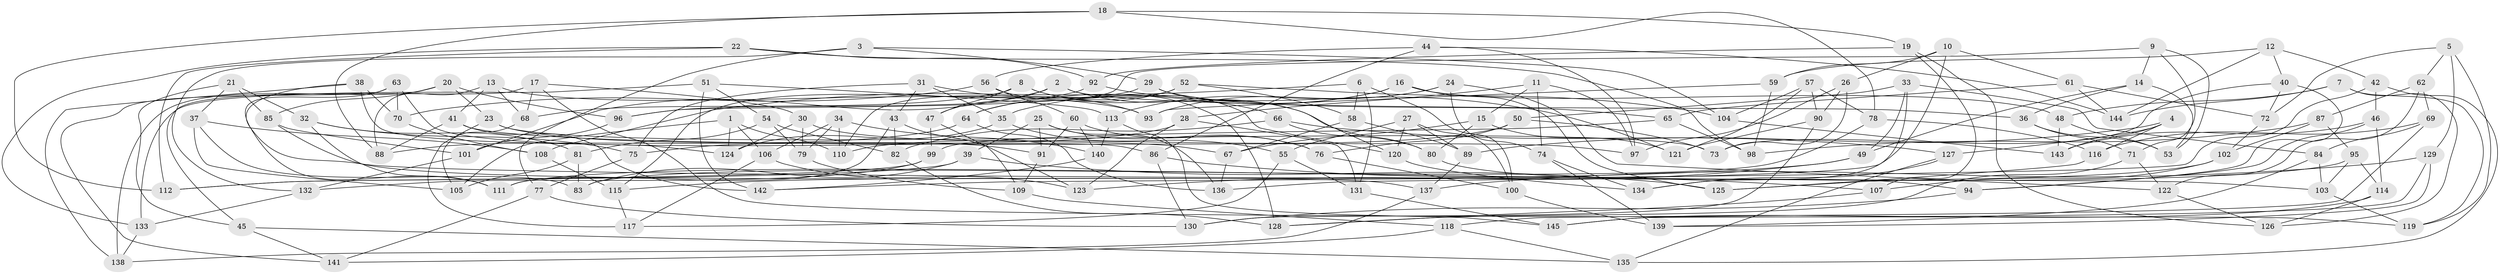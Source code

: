 // coarse degree distribution, {6: 0.5555555555555556, 4: 0.37777777777777777, 5: 0.05555555555555555, 3: 0.011111111111111112}
// Generated by graph-tools (version 1.1) at 2025/52/02/27/25 19:52:30]
// undirected, 145 vertices, 290 edges
graph export_dot {
graph [start="1"]
  node [color=gray90,style=filled];
  1;
  2;
  3;
  4;
  5;
  6;
  7;
  8;
  9;
  10;
  11;
  12;
  13;
  14;
  15;
  16;
  17;
  18;
  19;
  20;
  21;
  22;
  23;
  24;
  25;
  26;
  27;
  28;
  29;
  30;
  31;
  32;
  33;
  34;
  35;
  36;
  37;
  38;
  39;
  40;
  41;
  42;
  43;
  44;
  45;
  46;
  47;
  48;
  49;
  50;
  51;
  52;
  53;
  54;
  55;
  56;
  57;
  58;
  59;
  60;
  61;
  62;
  63;
  64;
  65;
  66;
  67;
  68;
  69;
  70;
  71;
  72;
  73;
  74;
  75;
  76;
  77;
  78;
  79;
  80;
  81;
  82;
  83;
  84;
  85;
  86;
  87;
  88;
  89;
  90;
  91;
  92;
  93;
  94;
  95;
  96;
  97;
  98;
  99;
  100;
  101;
  102;
  103;
  104;
  105;
  106;
  107;
  108;
  109;
  110;
  111;
  112;
  113;
  114;
  115;
  116;
  117;
  118;
  119;
  120;
  121;
  122;
  123;
  124;
  125;
  126;
  127;
  128;
  129;
  130;
  131;
  132;
  133;
  134;
  135;
  136;
  137;
  138;
  139;
  140;
  141;
  142;
  143;
  144;
  145;
  1 -- 124;
  1 -- 105;
  1 -- 106;
  1 -- 110;
  2 -- 80;
  2 -- 47;
  2 -- 36;
  2 -- 101;
  3 -- 104;
  3 -- 77;
  3 -- 29;
  3 -- 132;
  4 -- 127;
  4 -- 143;
  4 -- 116;
  4 -- 89;
  5 -- 119;
  5 -- 62;
  5 -- 72;
  5 -- 129;
  6 -- 58;
  6 -- 131;
  6 -- 100;
  6 -- 108;
  7 -- 144;
  7 -- 126;
  7 -- 119;
  7 -- 48;
  8 -- 47;
  8 -- 120;
  8 -- 66;
  8 -- 68;
  9 -- 96;
  9 -- 14;
  9 -- 53;
  9 -- 71;
  10 -- 61;
  10 -- 136;
  10 -- 26;
  10 -- 59;
  11 -- 74;
  11 -- 28;
  11 -- 15;
  11 -- 97;
  12 -- 59;
  12 -- 42;
  12 -- 40;
  12 -- 144;
  13 -- 41;
  13 -- 93;
  13 -- 68;
  13 -- 88;
  14 -- 36;
  14 -- 53;
  14 -- 49;
  15 -- 67;
  15 -- 121;
  15 -- 80;
  16 -- 125;
  16 -- 35;
  16 -- 64;
  16 -- 48;
  17 -- 68;
  17 -- 119;
  17 -- 30;
  17 -- 45;
  18 -- 78;
  18 -- 88;
  18 -- 19;
  18 -- 112;
  19 -- 107;
  19 -- 92;
  19 -- 126;
  20 -- 96;
  20 -- 23;
  20 -- 138;
  20 -- 85;
  21 -- 85;
  21 -- 37;
  21 -- 45;
  21 -- 32;
  22 -- 98;
  22 -- 133;
  22 -- 112;
  22 -- 92;
  23 -- 117;
  23 -- 91;
  23 -- 73;
  24 -- 113;
  24 -- 122;
  24 -- 74;
  24 -- 93;
  25 -- 76;
  25 -- 136;
  25 -- 91;
  25 -- 39;
  26 -- 97;
  26 -- 73;
  26 -- 90;
  27 -- 120;
  27 -- 55;
  27 -- 89;
  27 -- 100;
  28 -- 75;
  28 -- 131;
  28 -- 123;
  29 -- 120;
  29 -- 115;
  29 -- 65;
  30 -- 67;
  30 -- 79;
  30 -- 124;
  31 -- 93;
  31 -- 35;
  31 -- 75;
  31 -- 43;
  32 -- 111;
  32 -- 75;
  32 -- 81;
  33 -- 134;
  33 -- 49;
  33 -- 50;
  33 -- 84;
  34 -- 106;
  34 -- 79;
  34 -- 140;
  34 -- 110;
  35 -- 55;
  35 -- 124;
  36 -- 71;
  36 -- 53;
  37 -- 108;
  37 -- 83;
  37 -- 105;
  38 -- 124;
  38 -- 70;
  38 -- 138;
  38 -- 103;
  39 -- 112;
  39 -- 83;
  39 -- 125;
  40 -- 72;
  40 -- 94;
  40 -- 73;
  41 -- 142;
  41 -- 88;
  41 -- 97;
  42 -- 46;
  42 -- 142;
  42 -- 135;
  43 -- 123;
  43 -- 82;
  43 -- 111;
  44 -- 97;
  44 -- 56;
  44 -- 86;
  44 -- 144;
  45 -- 141;
  45 -- 135;
  46 -- 143;
  46 -- 94;
  46 -- 114;
  47 -- 99;
  47 -- 109;
  48 -- 53;
  48 -- 143;
  49 -- 115;
  49 -- 123;
  50 -- 76;
  50 -- 110;
  50 -- 73;
  51 -- 133;
  51 -- 54;
  51 -- 113;
  51 -- 142;
  52 -- 104;
  52 -- 64;
  52 -- 58;
  52 -- 110;
  54 -- 81;
  54 -- 79;
  54 -- 82;
  55 -- 131;
  55 -- 117;
  56 -- 60;
  56 -- 128;
  56 -- 70;
  57 -- 121;
  57 -- 90;
  57 -- 78;
  57 -- 104;
  58 -- 67;
  58 -- 89;
  59 -- 93;
  59 -- 98;
  60 -- 140;
  60 -- 91;
  60 -- 76;
  61 -- 144;
  61 -- 65;
  61 -- 72;
  62 -- 69;
  62 -- 122;
  62 -- 87;
  63 -- 70;
  63 -- 86;
  63 -- 141;
  63 -- 111;
  64 -- 88;
  64 -- 136;
  65 -- 99;
  65 -- 98;
  66 -- 127;
  66 -- 82;
  66 -- 80;
  67 -- 136;
  68 -- 105;
  69 -- 84;
  69 -- 116;
  69 -- 118;
  70 -- 108;
  71 -- 128;
  71 -- 122;
  72 -- 102;
  74 -- 134;
  74 -- 139;
  75 -- 77;
  76 -- 100;
  77 -- 130;
  77 -- 141;
  78 -- 116;
  78 -- 83;
  79 -- 109;
  80 -- 94;
  81 -- 105;
  81 -- 83;
  82 -- 128;
  84 -- 103;
  84 -- 139;
  85 -- 137;
  85 -- 101;
  86 -- 107;
  86 -- 130;
  87 -- 95;
  87 -- 102;
  87 -- 98;
  89 -- 137;
  90 -- 130;
  90 -- 121;
  91 -- 109;
  92 -- 121;
  92 -- 96;
  94 -- 130;
  95 -- 114;
  95 -- 103;
  95 -- 111;
  96 -- 101;
  99 -- 112;
  99 -- 132;
  100 -- 139;
  101 -- 132;
  102 -- 107;
  102 -- 125;
  103 -- 119;
  104 -- 143;
  106 -- 123;
  106 -- 117;
  107 -- 128;
  108 -- 115;
  109 -- 118;
  113 -- 140;
  113 -- 145;
  114 -- 145;
  114 -- 126;
  115 -- 117;
  116 -- 125;
  118 -- 141;
  118 -- 135;
  120 -- 134;
  122 -- 126;
  127 -- 135;
  127 -- 134;
  129 -- 139;
  129 -- 145;
  129 -- 137;
  131 -- 145;
  132 -- 133;
  133 -- 138;
  137 -- 138;
  140 -- 142;
}
